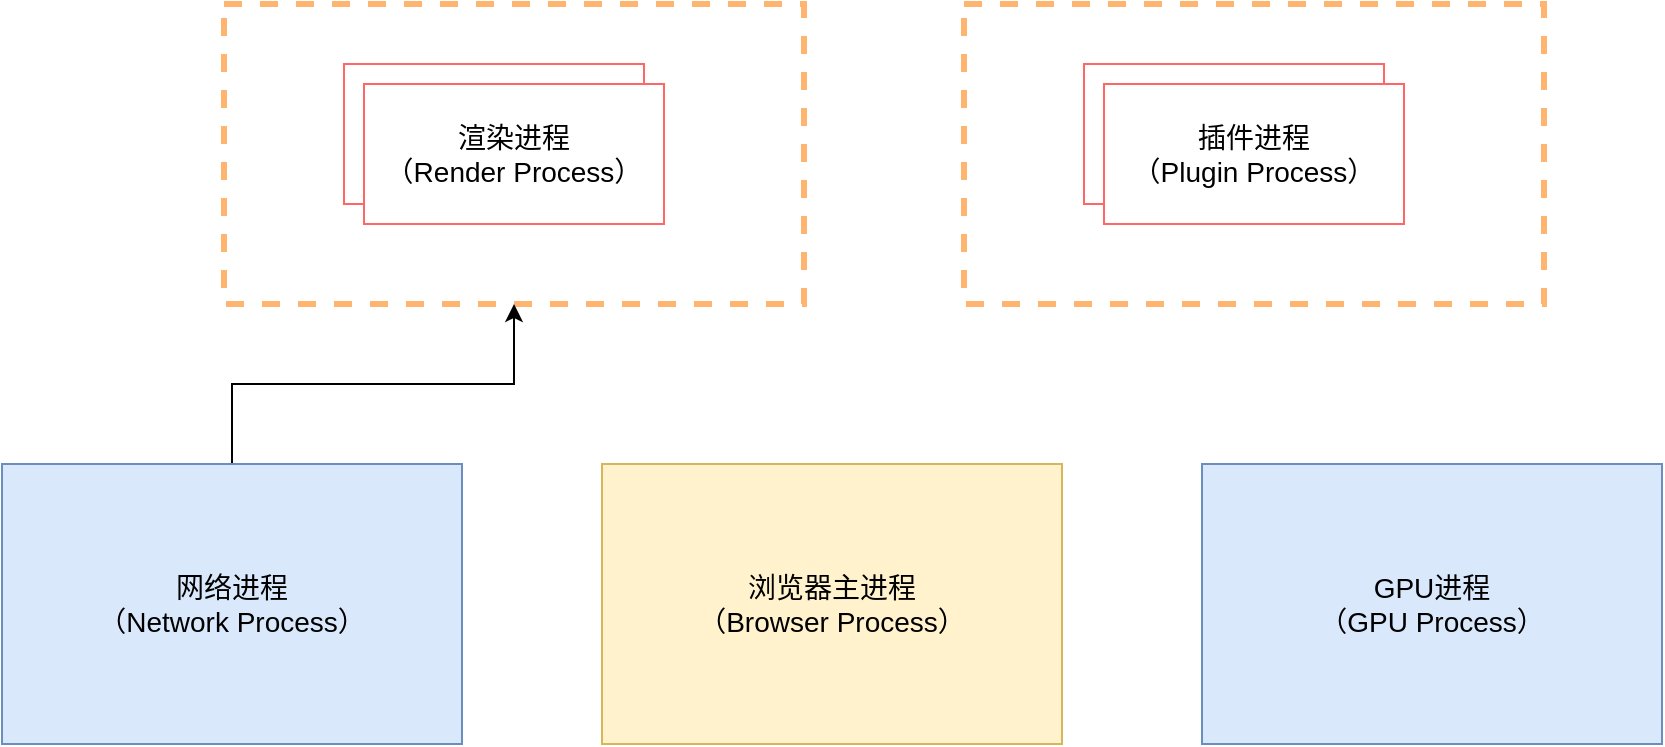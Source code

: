 <mxfile version="20.8.15" type="github" pages="2">
  <diagram name="第 1 页" id="3zPPjx7S2HPDRmVprN2L">
    <mxGraphModel dx="2133" dy="748" grid="1" gridSize="10" guides="1" tooltips="1" connect="1" arrows="1" fold="1" page="1" pageScale="1" pageWidth="827" pageHeight="1169" math="0" shadow="0">
      <root>
        <mxCell id="0" />
        <mxCell id="1" parent="0" />
        <mxCell id="wBROcGtq3F3iNGBF5Kgz-11" value="" style="rounded=0;whiteSpace=wrap;html=1;fontSize=14;dashed=1;strokeWidth=3;strokeColor=#FFB570;" vertex="1" parent="1">
          <mxGeometry x="480" y="130" width="290" height="150" as="geometry" />
        </mxCell>
        <mxCell id="wBROcGtq3F3iNGBF5Kgz-9" value="" style="rounded=0;whiteSpace=wrap;html=1;fontSize=14;dashed=1;strokeWidth=3;strokeColor=#FFB570;" vertex="1" parent="1">
          <mxGeometry x="110" y="130" width="290" height="150" as="geometry" />
        </mxCell>
        <mxCell id="wBROcGtq3F3iNGBF5Kgz-1" value="" style="rounded=0;whiteSpace=wrap;html=1;strokeColor=#FF6666;" vertex="1" parent="1">
          <mxGeometry x="170" y="160" width="150" height="70" as="geometry" />
        </mxCell>
        <mxCell id="wBROcGtq3F3iNGBF5Kgz-3" value="&lt;font style=&quot;font-size: 14px;&quot;&gt;渲染进程&lt;br&gt;（Render Process）&lt;br&gt;&lt;/font&gt;" style="rounded=0;whiteSpace=wrap;html=1;strokeColor=#FF6666;" vertex="1" parent="1">
          <mxGeometry x="180" y="170" width="150" height="70" as="geometry" />
        </mxCell>
        <mxCell id="wBROcGtq3F3iNGBF5Kgz-4" value="" style="rounded=0;whiteSpace=wrap;html=1;strokeColor=#FF6666;" vertex="1" parent="1">
          <mxGeometry x="540" y="160" width="150" height="70" as="geometry" />
        </mxCell>
        <mxCell id="wBROcGtq3F3iNGBF5Kgz-5" value="&lt;font style=&quot;font-size: 14px;&quot;&gt;插件进程&lt;br&gt;（Plugin Process）&lt;/font&gt;" style="rounded=0;whiteSpace=wrap;html=1;strokeColor=#FF6666;" vertex="1" parent="1">
          <mxGeometry x="550" y="170" width="150" height="70" as="geometry" />
        </mxCell>
        <mxCell id="wBROcGtq3F3iNGBF5Kgz-12" value="" style="edgeStyle=orthogonalEdgeStyle;rounded=0;orthogonalLoop=1;jettySize=auto;html=1;fontSize=14;" edge="1" parent="1" source="wBROcGtq3F3iNGBF5Kgz-6" target="wBROcGtq3F3iNGBF5Kgz-9">
          <mxGeometry relative="1" as="geometry" />
        </mxCell>
        <mxCell id="wBROcGtq3F3iNGBF5Kgz-6" value="网络进程&lt;br&gt;（Network Process）" style="rounded=0;whiteSpace=wrap;html=1;strokeColor=#6c8ebf;fontSize=14;fillColor=#dae8fc;direction=west;" vertex="1" parent="1">
          <mxGeometry x="-1" y="360" width="230" height="140" as="geometry" />
        </mxCell>
        <mxCell id="wBROcGtq3F3iNGBF5Kgz-7" value="浏览器主进程&lt;br&gt;（Browser Process）" style="rounded=0;whiteSpace=wrap;html=1;strokeColor=#d6b656;fontSize=14;fillColor=#fff2cc;" vertex="1" parent="1">
          <mxGeometry x="299" y="360" width="230" height="140" as="geometry" />
        </mxCell>
        <mxCell id="wBROcGtq3F3iNGBF5Kgz-8" value="GPU进程&lt;br&gt;（GPU Process）" style="rounded=0;whiteSpace=wrap;html=1;strokeColor=#6c8ebf;fontSize=14;fillColor=#dae8fc;" vertex="1" parent="1">
          <mxGeometry x="599" y="360" width="230" height="140" as="geometry" />
        </mxCell>
      </root>
    </mxGraphModel>
  </diagram>
  <diagram id="h-yJrDjjqXi07iSDTxS3" name="第 2 页">
    <mxGraphModel dx="1832" dy="575" grid="1" gridSize="10" guides="1" tooltips="1" connect="1" arrows="1" fold="1" page="1" pageScale="1" pageWidth="827" pageHeight="1169" math="0" shadow="0">
      <root>
        <mxCell id="0" />
        <mxCell id="1" parent="0" />
        <mxCell id="qJF8WgJsKNdLkxC4-ePz-1" value="" style="rounded=0;whiteSpace=wrap;html=1;strokeColor=#6c8ebf;strokeWidth=3;fontSize=14;fillColor=none;" vertex="1" parent="1">
          <mxGeometry x="129" y="140" width="2931" height="220" as="geometry" />
        </mxCell>
        <mxCell id="qJF8WgJsKNdLkxC4-ePz-2" value="浏览器进程" style="text;html=1;align=center;verticalAlign=middle;resizable=0;points=[];autosize=1;strokeColor=none;fillColor=none;fontSize=14;rounded=0;" vertex="1" parent="1">
          <mxGeometry x="20" y="235" width="90" height="30" as="geometry" />
        </mxCell>
        <mxCell id="qJF8WgJsKNdLkxC4-ePz-3" value="" style="rounded=0;whiteSpace=wrap;html=1;strokeColor=#A680B8;strokeWidth=3;fontSize=14;fillColor=none;" vertex="1" parent="1">
          <mxGeometry x="129" y="400" width="2931" height="200" as="geometry" />
        </mxCell>
        <mxCell id="qJF8WgJsKNdLkxC4-ePz-4" value="网络进程" style="text;html=1;align=center;verticalAlign=middle;resizable=0;points=[];autosize=1;strokeColor=none;fillColor=none;fontSize=14;rounded=0;" vertex="1" parent="1">
          <mxGeometry x="20" y="485" width="80" height="30" as="geometry" />
        </mxCell>
        <mxCell id="qJF8WgJsKNdLkxC4-ePz-5" value="" style="rounded=0;whiteSpace=wrap;html=1;strokeColor=#6c8ebf;strokeWidth=3;fontSize=14;fillColor=none;" vertex="1" parent="1">
          <mxGeometry x="129" y="680" width="2931" height="120" as="geometry" />
        </mxCell>
        <mxCell id="qJF8WgJsKNdLkxC4-ePz-6" value="渲染进程（备用）" style="text;html=1;align=center;verticalAlign=middle;resizable=0;points=[];autosize=1;strokeColor=none;fillColor=none;fontSize=14;rounded=0;" vertex="1" parent="1">
          <mxGeometry x="-10" y="725" width="140" height="30" as="geometry" />
        </mxCell>
        <mxCell id="qJF8WgJsKNdLkxC4-ePz-7" value="用户输入" style="rounded=0;whiteSpace=wrap;html=1;strokeColor=#6c8ebf;strokeWidth=1;fontSize=14;fillColor=#dae8fc;" vertex="1" parent="1">
          <mxGeometry x="160" y="220" width="110" height="60" as="geometry" />
        </mxCell>
        <mxCell id="qJF8WgJsKNdLkxC4-ePz-9" value="处理成符合标准的URL" style="rounded=0;whiteSpace=wrap;html=1;strokeColor=#6c8ebf;strokeWidth=1;fontSize=14;fillColor=#dae8fc;" vertex="1" parent="1">
          <mxGeometry x="310" y="220" width="120" height="60" as="geometry" />
        </mxCell>
        <mxCell id="qJF8WgJsKNdLkxC4-ePz-10" value="" style="endArrow=classic;html=1;rounded=0;fontSize=14;strokeWidth=6;" edge="1" parent="1">
          <mxGeometry width="50" height="50" relative="1" as="geometry">
            <mxPoint x="100" y="100" as="sourcePoint" />
            <mxPoint x="980" y="100" as="targetPoint" />
            <Array as="points">
              <mxPoint x="135" y="100" />
            </Array>
          </mxGeometry>
        </mxCell>
        <mxCell id="qJF8WgJsKNdLkxC4-ePz-11" value="时间线" style="text;html=1;align=center;verticalAlign=middle;resizable=0;points=[];autosize=1;strokeColor=none;fillColor=none;fontSize=14;rounded=0;" vertex="1" parent="1">
          <mxGeometry x="490" y="60" width="70" height="30" as="geometry" />
        </mxCell>
        <mxCell id="qJF8WgJsKNdLkxC4-ePz-12" value="DNS请求&lt;br&gt;获取IP地址" style="rounded=0;whiteSpace=wrap;html=1;strokeColor=#9673a6;strokeWidth=1;fontSize=14;fillColor=#e1d5e7;" vertex="1" parent="1">
          <mxGeometry x="474.5" y="467" width="120" height="60" as="geometry" />
        </mxCell>
        <mxCell id="qJF8WgJsKNdLkxC4-ePz-13" value="建立TCP连接" style="rounded=0;whiteSpace=wrap;html=1;strokeColor=#9673a6;strokeWidth=1;fontSize=14;fillColor=#e1d5e7;" vertex="1" parent="1">
          <mxGeometry x="630" y="467" width="120" height="60" as="geometry" />
        </mxCell>
        <mxCell id="qJF8WgJsKNdLkxC4-ePz-14" value="建立TLS连接" style="rounded=0;whiteSpace=wrap;html=1;strokeColor=#A680B8;strokeWidth=2;fontSize=14;fillColor=none;dashed=1;" vertex="1" parent="1">
          <mxGeometry x="790" y="467" width="120" height="60" as="geometry" />
        </mxCell>
        <mxCell id="qJF8WgJsKNdLkxC4-ePz-15" value="构建请求消息&lt;br&gt;（请求头、请求行等）" style="rounded=0;whiteSpace=wrap;html=1;strokeColor=#9673a6;strokeWidth=1;fontSize=14;fillColor=#e1d5e7;" vertex="1" parent="1">
          <mxGeometry x="950" y="467" width="120" height="60" as="geometry" />
        </mxCell>
        <mxCell id="qJF8WgJsKNdLkxC4-ePz-18" style="edgeStyle=orthogonalEdgeStyle;rounded=0;orthogonalLoop=1;jettySize=auto;html=1;strokeWidth=4;fontSize=14;entryX=0.435;entryY=-0.005;entryDx=0;entryDy=0;entryPerimeter=0;" edge="1" parent="1">
          <mxGeometry relative="1" as="geometry">
            <mxPoint x="1156.05" y="830" as="targetPoint" />
            <mxPoint x="1156" y="491" as="sourcePoint" />
            <Array as="points">
              <mxPoint x="1156" y="576" />
              <mxPoint x="1156" y="576" />
            </Array>
          </mxGeometry>
        </mxCell>
        <mxCell id="qJF8WgJsKNdLkxC4-ePz-21" value="请求" style="edgeLabel;html=1;align=center;verticalAlign=middle;resizable=0;points=[];fontSize=14;rounded=0;" vertex="1" connectable="0" parent="qJF8WgJsKNdLkxC4-ePz-18">
          <mxGeometry x="-0.016" y="-3" relative="1" as="geometry">
            <mxPoint y="1" as="offset" />
          </mxGeometry>
        </mxCell>
        <mxCell id="qJF8WgJsKNdLkxC4-ePz-16" value="发起HTTP请求" style="rounded=0;whiteSpace=wrap;html=1;strokeColor=#9673a6;strokeWidth=1;fontSize=14;fillColor=#e1d5e7;" vertex="1" parent="1">
          <mxGeometry x="1110" y="467" width="120" height="60" as="geometry" />
        </mxCell>
        <mxCell id="qJF8WgJsKNdLkxC4-ePz-19" style="edgeStyle=orthogonalEdgeStyle;rounded=0;orthogonalLoop=1;jettySize=auto;html=1;strokeWidth=4;fontSize=14;" edge="1" parent="1">
          <mxGeometry relative="1" as="geometry">
            <mxPoint x="1193" y="838" as="sourcePoint" />
            <mxPoint x="1193" y="527" as="targetPoint" />
          </mxGeometry>
        </mxCell>
        <mxCell id="qJF8WgJsKNdLkxC4-ePz-20" value="响应" style="edgeLabel;html=1;align=center;verticalAlign=middle;resizable=0;points=[];fontSize=14;rounded=0;" vertex="1" connectable="0" parent="qJF8WgJsKNdLkxC4-ePz-19">
          <mxGeometry x="0.129" y="-3" relative="1" as="geometry">
            <mxPoint as="offset" />
          </mxGeometry>
        </mxCell>
        <mxCell id="qJF8WgJsKNdLkxC4-ePz-17" value="Server" style="rounded=0;whiteSpace=wrap;html=1;strokeColor=#b85450;strokeWidth=2;fontSize=14;fillColor=#f8cecc;" vertex="1" parent="1">
          <mxGeometry x="1070" y="830" width="230" height="200" as="geometry" />
        </mxCell>
        <mxCell id="qJF8WgJsKNdLkxC4-ePz-22" value="解析请求头" style="rounded=0;whiteSpace=wrap;html=1;strokeColor=#9673a6;strokeWidth=1;fontSize=14;fillColor=#e1d5e7;" vertex="1" parent="1">
          <mxGeometry x="1270" y="467" width="120" height="60" as="geometry" />
        </mxCell>
        <mxCell id="qJF8WgJsKNdLkxC4-ePz-24" value="读取Content-Type&lt;br&gt;决定下一步" style="rounded=0;whiteSpace=wrap;html=1;strokeColor=#6c8ebf;strokeWidth=1;fontSize=14;fillColor=#dae8fc;" vertex="1" parent="1">
          <mxGeometry x="1590" y="220" width="120" height="60" as="geometry" />
        </mxCell>
        <mxCell id="qJF8WgJsKNdLkxC4-ePz-38" style="edgeStyle=orthogonalEdgeStyle;orthogonalLoop=1;jettySize=auto;html=1;entryX=0.5;entryY=0;entryDx=0;entryDy=0;strokeColor=#6C8EBF;strokeWidth=2;fontSize=14;endSize=8;" edge="1" parent="1" source="qJF8WgJsKNdLkxC4-ePz-25" target="qJF8WgJsKNdLkxC4-ePz-37">
          <mxGeometry relative="1" as="geometry" />
        </mxCell>
        <mxCell id="qJF8WgJsKNdLkxC4-ePz-25" value="提交导航（Commit&lt;br&gt;Navigation）" style="rounded=0;whiteSpace=wrap;html=1;strokeColor=#6c8ebf;strokeWidth=1;fontSize=14;fillColor=#dae8fc;" vertex="1" parent="1">
          <mxGeometry x="1750" y="170" width="120" height="60" as="geometry" />
        </mxCell>
        <mxCell id="qJF8WgJsKNdLkxC4-ePz-31" style="edgeStyle=orthogonalEdgeStyle;orthogonalLoop=1;jettySize=auto;html=1;entryX=0.5;entryY=0;entryDx=0;entryDy=0;endSize=8;strokeWidth=2;strokeColor=#A680B8;" edge="1" parent="1" source="qJF8WgJsKNdLkxC4-ePz-28" target="qJF8WgJsKNdLkxC4-ePz-12">
          <mxGeometry relative="1" as="geometry">
            <Array as="points">
              <mxPoint x="1480" y="310" />
              <mxPoint x="535" y="310" />
            </Array>
          </mxGeometry>
        </mxCell>
        <mxCell id="qJF8WgJsKNdLkxC4-ePz-32" value="&lt;font style=&quot;font-size: 14px;&quot;&gt;浏览器进程重新导航到新的URL&lt;/font&gt;" style="edgeLabel;html=1;align=center;verticalAlign=middle;resizable=0;points=[];" vertex="1" connectable="0" parent="qJF8WgJsKNdLkxC4-ePz-31">
          <mxGeometry x="0.036" y="-3" relative="1" as="geometry">
            <mxPoint as="offset" />
          </mxGeometry>
        </mxCell>
        <mxCell id="qJF8WgJsKNdLkxC4-ePz-28" value="status 301或302&lt;br&gt;读取Location&lt;br&gt;重定向" style="rounded=0;whiteSpace=wrap;html=1;strokeColor=#A680B8;strokeWidth=2;fontSize=14;fillColor=none;dashed=1;" vertex="1" parent="1">
          <mxGeometry x="1430" y="430" width="120" height="60" as="geometry" />
        </mxCell>
        <mxCell id="qJF8WgJsKNdLkxC4-ePz-35" value="status 200" style="rounded=0;whiteSpace=wrap;html=1;strokeColor=#9673a6;strokeWidth=1;fontSize=14;fillColor=#e1d5e7;" vertex="1" parent="1">
          <mxGeometry x="1430" y="510" width="120" height="60" as="geometry" />
        </mxCell>
        <mxCell id="qJF8WgJsKNdLkxC4-ePz-36" value="下载器下载" style="rounded=0;whiteSpace=wrap;html=1;strokeColor=#6c8ebf;strokeWidth=2;fontSize=14;fillColor=none;dashed=1;" vertex="1" parent="1">
          <mxGeometry x="1750" y="270" width="120" height="60" as="geometry" />
        </mxCell>
        <mxCell id="qJF8WgJsKNdLkxC4-ePz-41" style="edgeStyle=orthogonalEdgeStyle;orthogonalLoop=1;jettySize=auto;html=1;strokeColor=#6C8EBF;strokeWidth=2;fontSize=14;exitX=1;exitY=0.5;exitDx=0;exitDy=0;shape=link;" edge="1" parent="1" target="qJF8WgJsKNdLkxC4-ePz-39">
          <mxGeometry relative="1" as="geometry">
            <mxPoint x="2030" y="738" as="sourcePoint" />
            <mxPoint x="2114.04" y="530.86" as="targetPoint" />
            <Array as="points">
              <mxPoint x="2114" y="738" />
            </Array>
          </mxGeometry>
        </mxCell>
        <mxCell id="qJF8WgJsKNdLkxC4-ePz-37" value="接收导航消息&lt;br&gt;与网络进程建立管道" style="rounded=0;whiteSpace=wrap;html=1;strokeColor=#6c8ebf;strokeWidth=1;fontSize=14;fillColor=#dae8fc;" vertex="1" parent="1">
          <mxGeometry x="1910" y="710" width="120" height="60" as="geometry" />
        </mxCell>
        <mxCell id="qJF8WgJsKNdLkxC4-ePz-39" value="读取响应体" style="rounded=0;whiteSpace=wrap;html=1;strokeColor=#9673a6;strokeWidth=2;fontSize=14;fillColor=#e1d5e7;" vertex="1" parent="1">
          <mxGeometry x="1590" y="430" width="660" height="60" as="geometry" />
        </mxCell>
        <mxCell id="qJF8WgJsKNdLkxC4-ePz-45" style="edgeStyle=orthogonalEdgeStyle;orthogonalLoop=1;jettySize=auto;html=1;entryX=0;entryY=0.5;entryDx=0;entryDy=0;strokeColor=#6C8EBF;strokeWidth=2;fontSize=14;" edge="1" parent="1" source="qJF8WgJsKNdLkxC4-ePz-43" target="qJF8WgJsKNdLkxC4-ePz-44">
          <mxGeometry relative="1" as="geometry" />
        </mxCell>
        <mxCell id="qJF8WgJsKNdLkxC4-ePz-43" value="确认提交&lt;br&gt;（这时候数据接收并没完成）" style="rounded=0;whiteSpace=wrap;html=1;strokeColor=#6c8ebf;strokeWidth=1;fontSize=14;fillColor=#dae8fc;" vertex="1" parent="1">
          <mxGeometry x="2130" y="710" width="120" height="60" as="geometry" />
        </mxCell>
        <mxCell id="qJF8WgJsKNdLkxC4-ePz-44" value="接收确认提交消息" style="rounded=0;whiteSpace=wrap;html=1;strokeColor=#6c8ebf;strokeWidth=1;fontSize=14;fillColor=#dae8fc;" vertex="1" parent="1">
          <mxGeometry x="2340" y="220" width="120" height="60" as="geometry" />
        </mxCell>
        <mxCell id="qJF8WgJsKNdLkxC4-ePz-46" value="更新浏览器状态&lt;br&gt;卸载当前页面" style="rounded=0;whiteSpace=wrap;html=1;strokeColor=#6c8ebf;strokeWidth=1;fontSize=14;fillColor=#dae8fc;" vertex="1" parent="1">
          <mxGeometry x="2520" y="220" width="120" height="60" as="geometry" />
        </mxCell>
        <mxCell id="qJF8WgJsKNdLkxC4-ePz-47" value="准备解析渲染新的页面" style="rounded=0;whiteSpace=wrap;html=1;strokeColor=#6c8ebf;strokeWidth=1;fontSize=14;fillColor=#dae8fc;" vertex="1" parent="1">
          <mxGeometry x="2350" y="710" width="120" height="60" as="geometry" />
        </mxCell>
        <mxCell id="qJF8WgJsKNdLkxC4-ePz-49" value="准备渲染进程&lt;br&gt;（最新Chrome架构不需要）" style="rounded=0;whiteSpace=wrap;html=1;strokeColor=#6c8ebf;strokeWidth=2;fontSize=14;fillColor=none;dashed=1;" vertex="1" parent="1">
          <mxGeometry x="950" y="220" width="120" height="60" as="geometry" />
        </mxCell>
        <mxCell id="qJF8WgJsKNdLkxC4-ePz-50" value="网络进程对响应体进行安全检查" style="rounded=0;whiteSpace=wrap;html=1;strokeColor=#A680B8;strokeWidth=2;fontSize=14;fillColor=#E1D5E7;gradientColor=none;" vertex="1" parent="1">
          <mxGeometry x="1590" y="510" width="230" height="60" as="geometry" />
        </mxCell>
      </root>
    </mxGraphModel>
  </diagram>
</mxfile>
